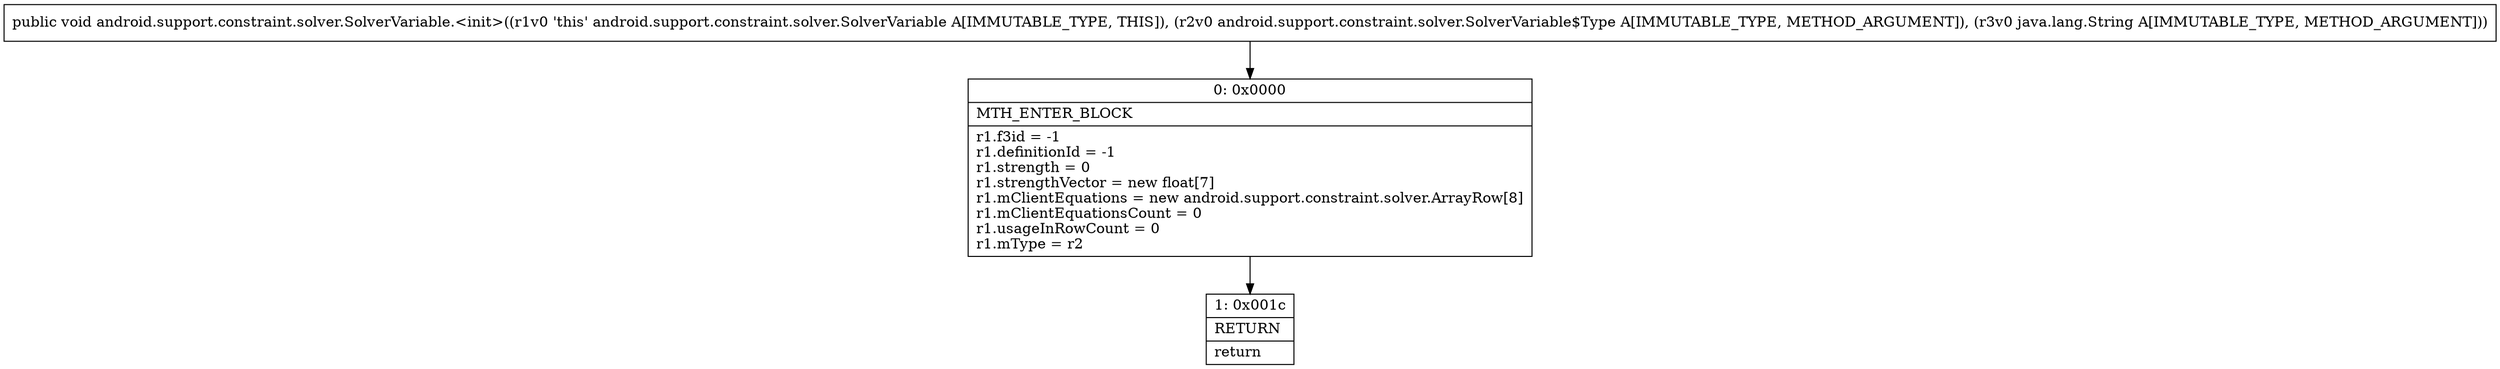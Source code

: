 digraph "CFG forandroid.support.constraint.solver.SolverVariable.\<init\>(Landroid\/support\/constraint\/solver\/SolverVariable$Type;Ljava\/lang\/String;)V" {
Node_0 [shape=record,label="{0\:\ 0x0000|MTH_ENTER_BLOCK\l|r1.f3id = \-1\lr1.definitionId = \-1\lr1.strength = 0\lr1.strengthVector = new float[7]\lr1.mClientEquations = new android.support.constraint.solver.ArrayRow[8]\lr1.mClientEquationsCount = 0\lr1.usageInRowCount = 0\lr1.mType = r2\l}"];
Node_1 [shape=record,label="{1\:\ 0x001c|RETURN\l|return\l}"];
MethodNode[shape=record,label="{public void android.support.constraint.solver.SolverVariable.\<init\>((r1v0 'this' android.support.constraint.solver.SolverVariable A[IMMUTABLE_TYPE, THIS]), (r2v0 android.support.constraint.solver.SolverVariable$Type A[IMMUTABLE_TYPE, METHOD_ARGUMENT]), (r3v0 java.lang.String A[IMMUTABLE_TYPE, METHOD_ARGUMENT])) }"];
MethodNode -> Node_0;
Node_0 -> Node_1;
}

